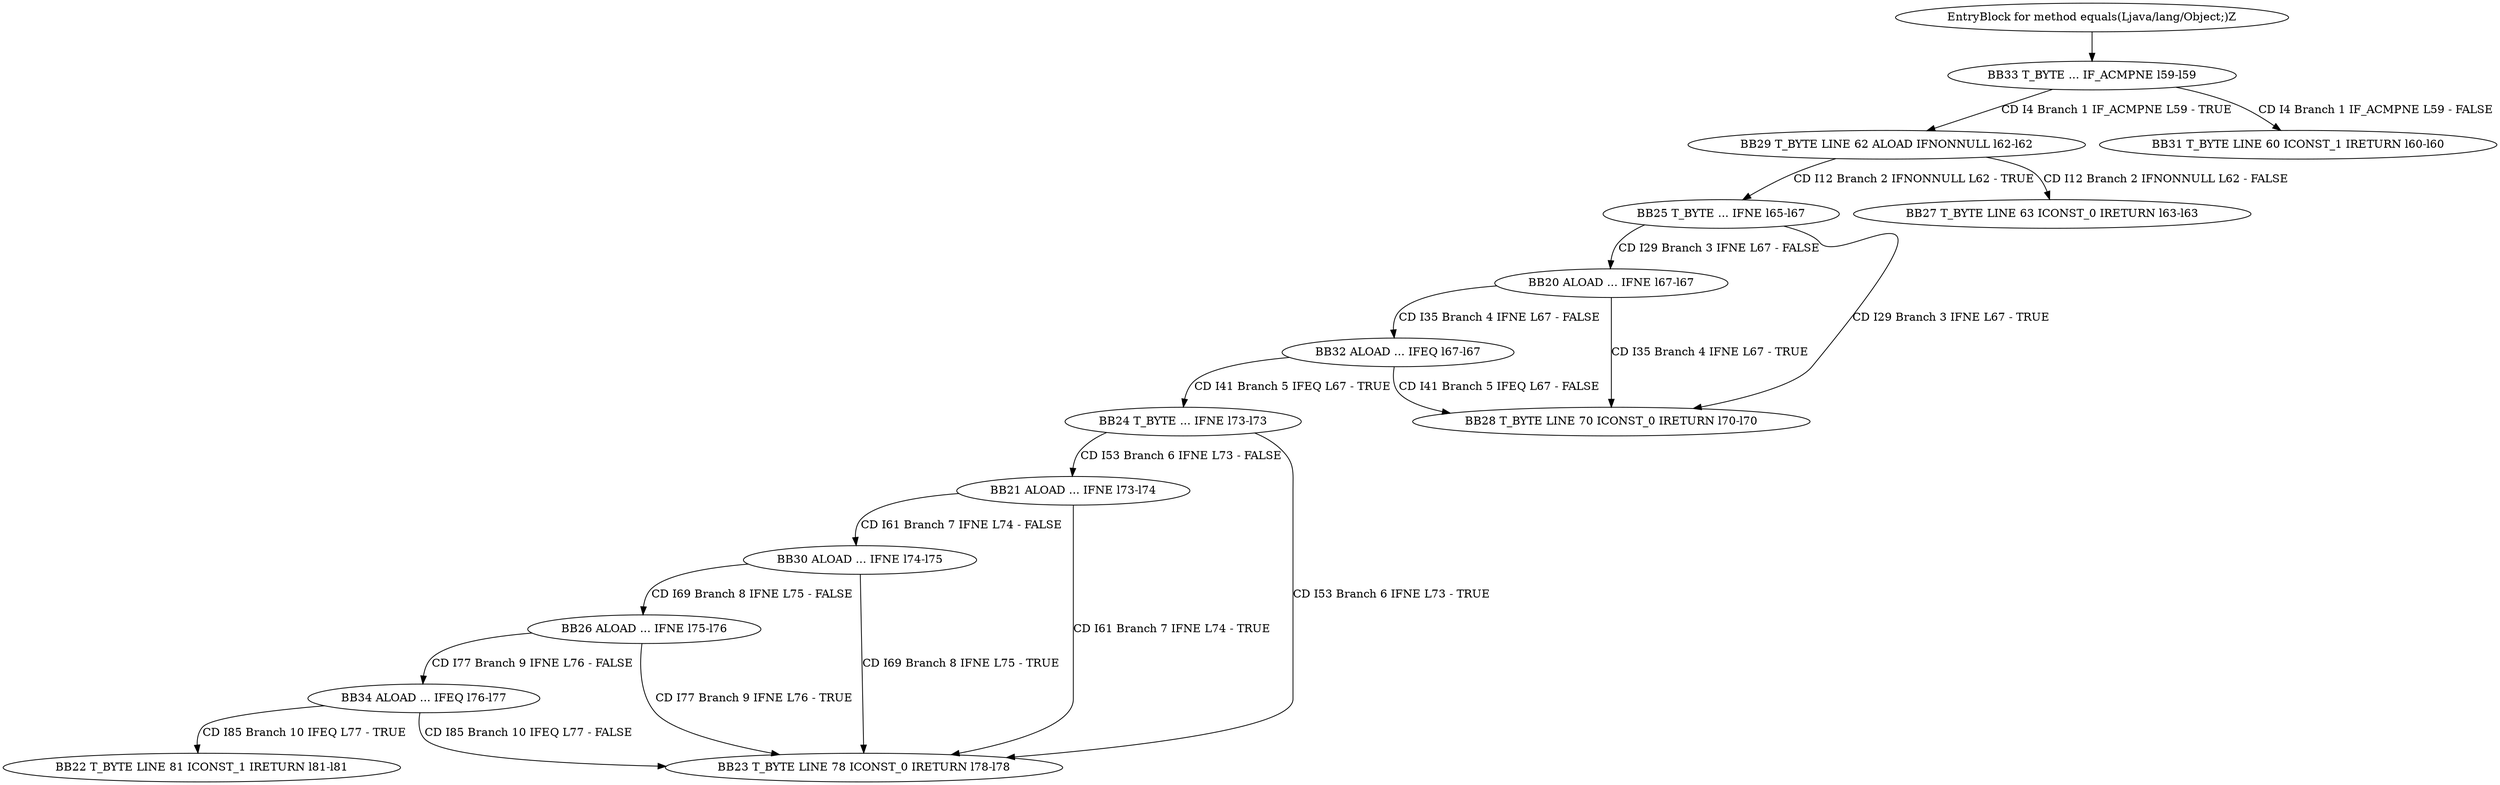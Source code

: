 digraph G {
  1 [ label="BB20 ALOAD ... IFNE l67-l67" ];
  2 [ label="BB21 ALOAD ... IFNE l73-l74" ];
  3 [ label="BB22 T_BYTE LINE 81 ICONST_1 IRETURN l81-l81" ];
  4 [ label="BB23 T_BYTE LINE 78 ICONST_0 IRETURN l78-l78" ];
  5 [ label="BB24 T_BYTE ... IFNE l73-l73" ];
  6 [ label="BB25 T_BYTE ... IFNE l65-l67" ];
  7 [ label="BB26 ALOAD ... IFNE l75-l76" ];
  8 [ label="BB27 T_BYTE LINE 63 ICONST_0 IRETURN l63-l63" ];
  9 [ label="BB28 T_BYTE LINE 70 ICONST_0 IRETURN l70-l70" ];
  10 [ label="BB29 T_BYTE LINE 62 ALOAD IFNONNULL l62-l62" ];
  11 [ label="BB30 ALOAD ... IFNE l74-l75" ];
  12 [ label="BB31 T_BYTE LINE 60 ICONST_1 IRETURN l60-l60" ];
  13 [ label="BB32 ALOAD ... IFEQ l67-l67" ];
  14 [ label="BB33 T_BYTE ... IF_ACMPNE l59-l59" ];
  15 [ label="BB34 ALOAD ... IFEQ l76-l77" ];
  16 [ label="EntryBlock for method equals(Ljava/lang/Object;)Z" ];
  6 -> 1 [ label="CD I29 Branch 3 IFNE L67 - FALSE" ];
  5 -> 2 [ label="CD I53 Branch 6 IFNE L73 - FALSE" ];
  15 -> 3 [ label="CD I85 Branch 10 IFEQ L77 - TRUE" ];
  11 -> 4 [ label="CD I69 Branch 8 IFNE L75 - TRUE" ];
  5 -> 4 [ label="CD I53 Branch 6 IFNE L73 - TRUE" ];
  7 -> 4 [ label="CD I77 Branch 9 IFNE L76 - TRUE" ];
  2 -> 4 [ label="CD I61 Branch 7 IFNE L74 - TRUE" ];
  15 -> 4 [ label="CD I85 Branch 10 IFEQ L77 - FALSE" ];
  13 -> 5 [ label="CD I41 Branch 5 IFEQ L67 - TRUE" ];
  10 -> 6 [ label="CD I12 Branch 2 IFNONNULL L62 - TRUE" ];
  11 -> 7 [ label="CD I69 Branch 8 IFNE L75 - FALSE" ];
  10 -> 8 [ label="CD I12 Branch 2 IFNONNULL L62 - FALSE" ];
  13 -> 9 [ label="CD I41 Branch 5 IFEQ L67 - FALSE" ];
  1 -> 9 [ label="CD I35 Branch 4 IFNE L67 - TRUE" ];
  6 -> 9 [ label="CD I29 Branch 3 IFNE L67 - TRUE" ];
  14 -> 10 [ label="CD I4 Branch 1 IF_ACMPNE L59 - TRUE" ];
  2 -> 11 [ label="CD I61 Branch 7 IFNE L74 - FALSE" ];
  14 -> 12 [ label="CD I4 Branch 1 IF_ACMPNE L59 - FALSE" ];
  1 -> 13 [ label="CD I35 Branch 4 IFNE L67 - FALSE" ];
  16 -> 14 [ label="" ];
  7 -> 15 [ label="CD I77 Branch 9 IFNE L76 - FALSE" ];
}
